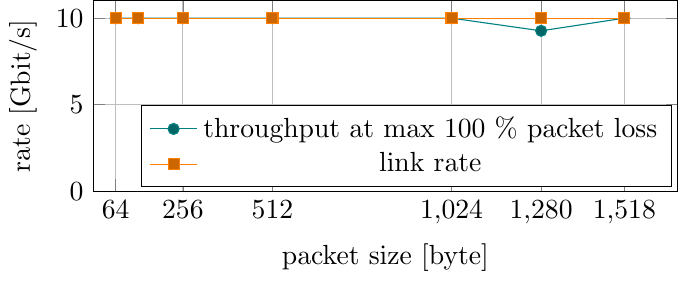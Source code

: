 \documentclass{standalone}
\usepackage{pgfplots}
\pgfplotsset{compat=newest}

\begin{document}
\begin{tikzpicture}
\begin{axis}[ xlabel={packet size [byte]}, ylabel={rate [Gbit/s]}, grid=both, ymin=0, xmin=0, xtick={64,256,512,1024,1280,1518},scaled ticks=false, width=9cm, height=4cm, cycle list name=exotic,legend style={at={(0.99,0.02)},anchor=south east}]
    \addplot coordinates {
        (64, 9.997)
        (128, 10.0)
        (256, 10.0)
        (512, 10.0)
        (1024, 10.0)
        (1280, 9.267)
        (1518, 10.0)
    };\addlegendentry {throughput at max 100 \% packet loss}
    \addplot coordinates {
        (64, 10)
        (128, 10)
        (256, 10)
        (512, 10)
        (1024, 10)
        (1280, 10)
        (1518, 10)
    };\addlegendentry {link rate}
\end{axis}
\end{tikzpicture}
\end{document}

